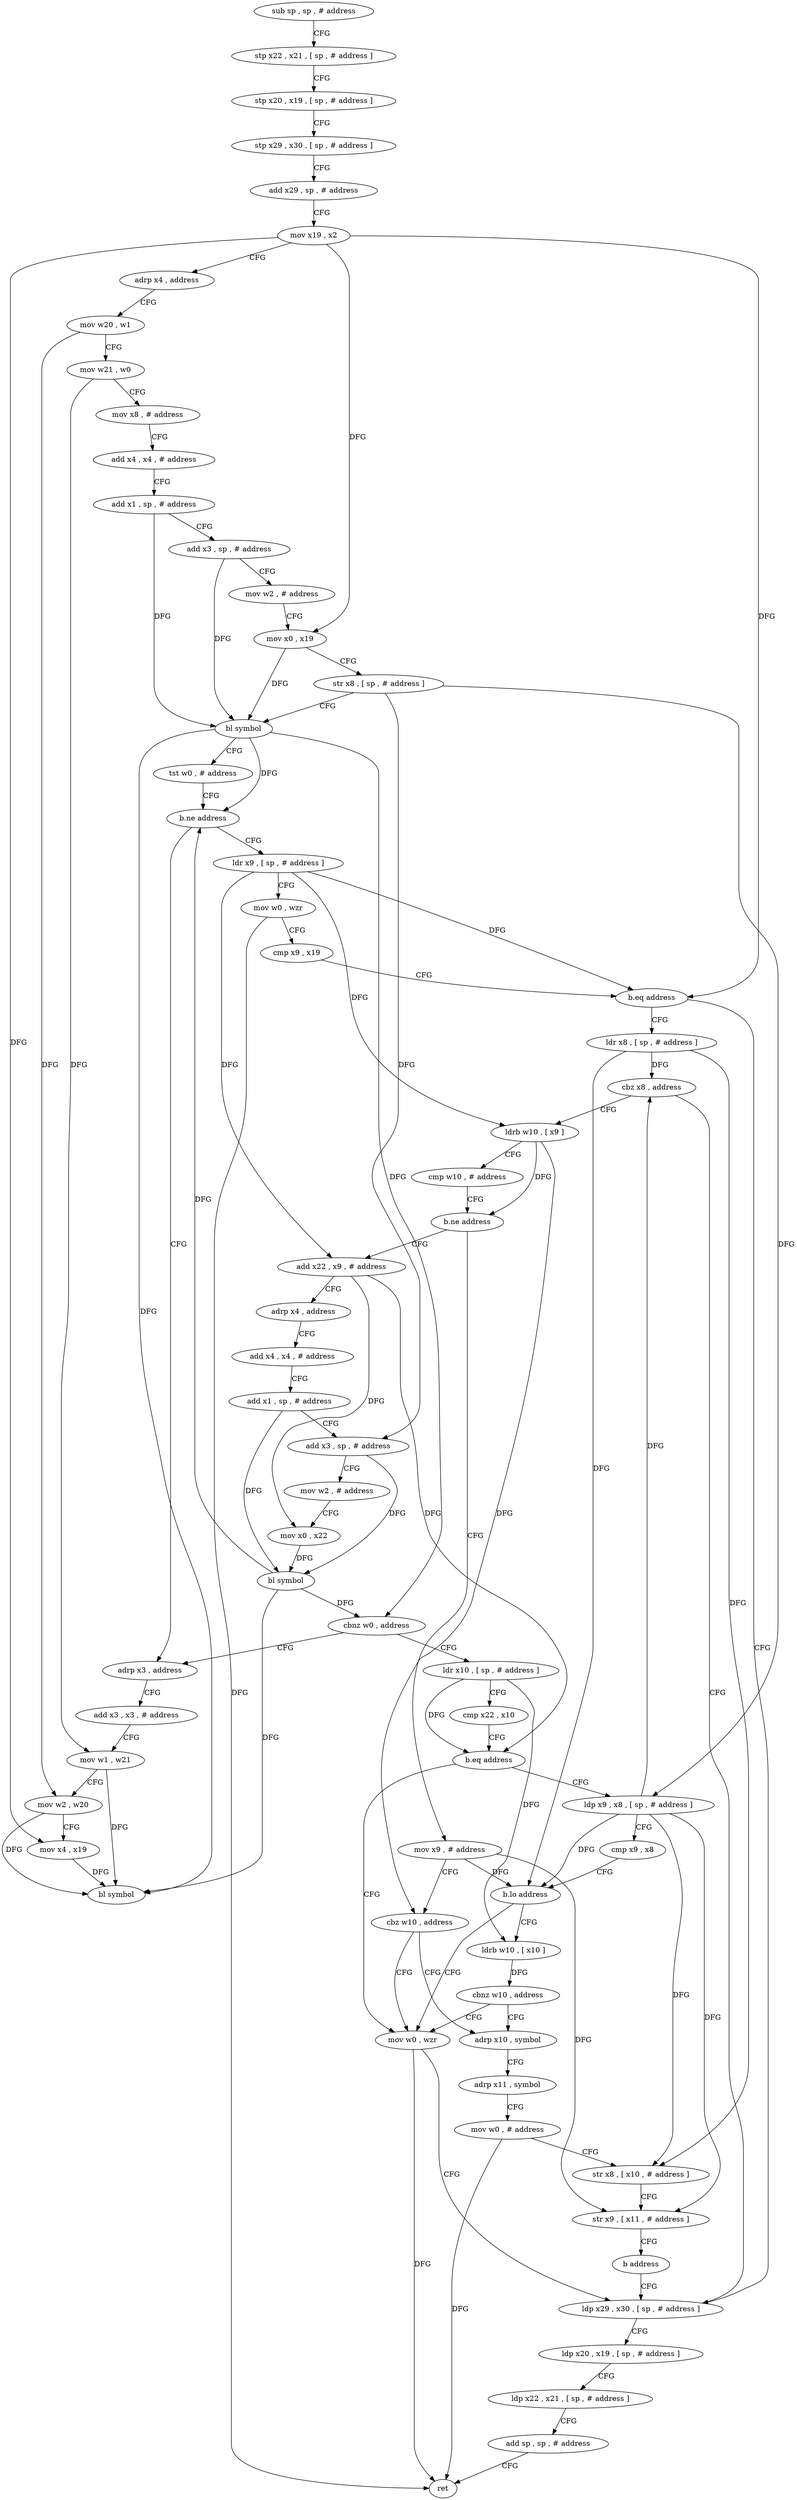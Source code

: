 digraph "func" {
"4204064" [label = "sub sp , sp , # address" ]
"4204068" [label = "stp x22 , x21 , [ sp , # address ]" ]
"4204072" [label = "stp x20 , x19 , [ sp , # address ]" ]
"4204076" [label = "stp x29 , x30 , [ sp , # address ]" ]
"4204080" [label = "add x29 , sp , # address" ]
"4204084" [label = "mov x19 , x2" ]
"4204088" [label = "adrp x4 , address" ]
"4204092" [label = "mov w20 , w1" ]
"4204096" [label = "mov w21 , w0" ]
"4204100" [label = "mov x8 , # address" ]
"4204104" [label = "add x4 , x4 , # address" ]
"4204108" [label = "add x1 , sp , # address" ]
"4204112" [label = "add x3 , sp , # address" ]
"4204116" [label = "mov w2 , # address" ]
"4204120" [label = "mov x0 , x19" ]
"4204124" [label = "str x8 , [ sp , # address ]" ]
"4204128" [label = "bl symbol" ]
"4204132" [label = "tst w0 , # address" ]
"4204136" [label = "b.ne address" ]
"4204300" [label = "adrp x3 , address" ]
"4204140" [label = "ldr x9 , [ sp , # address ]" ]
"4204304" [label = "add x3 , x3 , # address" ]
"4204308" [label = "mov w1 , w21" ]
"4204312" [label = "mov w2 , w20" ]
"4204316" [label = "mov x4 , x19" ]
"4204320" [label = "bl symbol" ]
"4204144" [label = "mov w0 , wzr" ]
"4204148" [label = "cmp x9 , x19" ]
"4204152" [label = "b.eq address" ]
"4204280" [label = "ldp x29 , x30 , [ sp , # address ]" ]
"4204156" [label = "ldr x8 , [ sp , # address ]" ]
"4204284" [label = "ldp x20 , x19 , [ sp , # address ]" ]
"4204288" [label = "ldp x22 , x21 , [ sp , # address ]" ]
"4204292" [label = "add sp , sp , # address" ]
"4204296" [label = "ret" ]
"4204160" [label = "cbz x8 , address" ]
"4204164" [label = "ldrb w10 , [ x9 ]" ]
"4204168" [label = "cmp w10 , # address" ]
"4204172" [label = "b.ne address" ]
"4204268" [label = "mov x9 , # address" ]
"4204176" [label = "add x22 , x9 , # address" ]
"4204272" [label = "cbz w10 , address" ]
"4204244" [label = "adrp x10 , symbol" ]
"4204276" [label = "mov w0 , wzr" ]
"4204180" [label = "adrp x4 , address" ]
"4204184" [label = "add x4 , x4 , # address" ]
"4204188" [label = "add x1 , sp , # address" ]
"4204192" [label = "add x3 , sp , # address" ]
"4204196" [label = "mov w2 , # address" ]
"4204200" [label = "mov x0 , x22" ]
"4204204" [label = "bl symbol" ]
"4204208" [label = "cbnz w0 , address" ]
"4204212" [label = "ldr x10 , [ sp , # address ]" ]
"4204248" [label = "adrp x11 , symbol" ]
"4204252" [label = "mov w0 , # address" ]
"4204256" [label = "str x8 , [ x10 , # address ]" ]
"4204260" [label = "str x9 , [ x11 , # address ]" ]
"4204264" [label = "b address" ]
"4204216" [label = "cmp x22 , x10" ]
"4204220" [label = "b.eq address" ]
"4204224" [label = "ldp x9 , x8 , [ sp , # address ]" ]
"4204228" [label = "cmp x9 , x8" ]
"4204232" [label = "b.lo address" ]
"4204236" [label = "ldrb w10 , [ x10 ]" ]
"4204240" [label = "cbnz w10 , address" ]
"4204064" -> "4204068" [ label = "CFG" ]
"4204068" -> "4204072" [ label = "CFG" ]
"4204072" -> "4204076" [ label = "CFG" ]
"4204076" -> "4204080" [ label = "CFG" ]
"4204080" -> "4204084" [ label = "CFG" ]
"4204084" -> "4204088" [ label = "CFG" ]
"4204084" -> "4204120" [ label = "DFG" ]
"4204084" -> "4204316" [ label = "DFG" ]
"4204084" -> "4204152" [ label = "DFG" ]
"4204088" -> "4204092" [ label = "CFG" ]
"4204092" -> "4204096" [ label = "CFG" ]
"4204092" -> "4204312" [ label = "DFG" ]
"4204096" -> "4204100" [ label = "CFG" ]
"4204096" -> "4204308" [ label = "DFG" ]
"4204100" -> "4204104" [ label = "CFG" ]
"4204104" -> "4204108" [ label = "CFG" ]
"4204108" -> "4204112" [ label = "CFG" ]
"4204108" -> "4204128" [ label = "DFG" ]
"4204112" -> "4204116" [ label = "CFG" ]
"4204112" -> "4204128" [ label = "DFG" ]
"4204116" -> "4204120" [ label = "CFG" ]
"4204120" -> "4204124" [ label = "CFG" ]
"4204120" -> "4204128" [ label = "DFG" ]
"4204124" -> "4204128" [ label = "CFG" ]
"4204124" -> "4204224" [ label = "DFG" ]
"4204124" -> "4204192" [ label = "DFG" ]
"4204128" -> "4204132" [ label = "CFG" ]
"4204128" -> "4204136" [ label = "DFG" ]
"4204128" -> "4204320" [ label = "DFG" ]
"4204128" -> "4204208" [ label = "DFG" ]
"4204132" -> "4204136" [ label = "CFG" ]
"4204136" -> "4204300" [ label = "CFG" ]
"4204136" -> "4204140" [ label = "CFG" ]
"4204300" -> "4204304" [ label = "CFG" ]
"4204140" -> "4204144" [ label = "CFG" ]
"4204140" -> "4204152" [ label = "DFG" ]
"4204140" -> "4204164" [ label = "DFG" ]
"4204140" -> "4204176" [ label = "DFG" ]
"4204304" -> "4204308" [ label = "CFG" ]
"4204308" -> "4204312" [ label = "CFG" ]
"4204308" -> "4204320" [ label = "DFG" ]
"4204312" -> "4204316" [ label = "CFG" ]
"4204312" -> "4204320" [ label = "DFG" ]
"4204316" -> "4204320" [ label = "DFG" ]
"4204144" -> "4204148" [ label = "CFG" ]
"4204144" -> "4204296" [ label = "DFG" ]
"4204148" -> "4204152" [ label = "CFG" ]
"4204152" -> "4204280" [ label = "CFG" ]
"4204152" -> "4204156" [ label = "CFG" ]
"4204280" -> "4204284" [ label = "CFG" ]
"4204156" -> "4204160" [ label = "DFG" ]
"4204156" -> "4204256" [ label = "DFG" ]
"4204156" -> "4204232" [ label = "DFG" ]
"4204284" -> "4204288" [ label = "CFG" ]
"4204288" -> "4204292" [ label = "CFG" ]
"4204292" -> "4204296" [ label = "CFG" ]
"4204160" -> "4204280" [ label = "CFG" ]
"4204160" -> "4204164" [ label = "CFG" ]
"4204164" -> "4204168" [ label = "CFG" ]
"4204164" -> "4204172" [ label = "DFG" ]
"4204164" -> "4204272" [ label = "DFG" ]
"4204168" -> "4204172" [ label = "CFG" ]
"4204172" -> "4204268" [ label = "CFG" ]
"4204172" -> "4204176" [ label = "CFG" ]
"4204268" -> "4204272" [ label = "CFG" ]
"4204268" -> "4204260" [ label = "DFG" ]
"4204268" -> "4204232" [ label = "DFG" ]
"4204176" -> "4204180" [ label = "CFG" ]
"4204176" -> "4204200" [ label = "DFG" ]
"4204176" -> "4204220" [ label = "DFG" ]
"4204272" -> "4204244" [ label = "CFG" ]
"4204272" -> "4204276" [ label = "CFG" ]
"4204244" -> "4204248" [ label = "CFG" ]
"4204276" -> "4204280" [ label = "CFG" ]
"4204276" -> "4204296" [ label = "DFG" ]
"4204180" -> "4204184" [ label = "CFG" ]
"4204184" -> "4204188" [ label = "CFG" ]
"4204188" -> "4204192" [ label = "CFG" ]
"4204188" -> "4204204" [ label = "DFG" ]
"4204192" -> "4204196" [ label = "CFG" ]
"4204192" -> "4204204" [ label = "DFG" ]
"4204196" -> "4204200" [ label = "CFG" ]
"4204200" -> "4204204" [ label = "DFG" ]
"4204204" -> "4204208" [ label = "DFG" ]
"4204204" -> "4204136" [ label = "DFG" ]
"4204204" -> "4204320" [ label = "DFG" ]
"4204208" -> "4204300" [ label = "CFG" ]
"4204208" -> "4204212" [ label = "CFG" ]
"4204212" -> "4204216" [ label = "CFG" ]
"4204212" -> "4204220" [ label = "DFG" ]
"4204212" -> "4204236" [ label = "DFG" ]
"4204248" -> "4204252" [ label = "CFG" ]
"4204252" -> "4204256" [ label = "CFG" ]
"4204252" -> "4204296" [ label = "DFG" ]
"4204256" -> "4204260" [ label = "CFG" ]
"4204260" -> "4204264" [ label = "CFG" ]
"4204264" -> "4204280" [ label = "CFG" ]
"4204216" -> "4204220" [ label = "CFG" ]
"4204220" -> "4204276" [ label = "CFG" ]
"4204220" -> "4204224" [ label = "CFG" ]
"4204224" -> "4204228" [ label = "CFG" ]
"4204224" -> "4204160" [ label = "DFG" ]
"4204224" -> "4204256" [ label = "DFG" ]
"4204224" -> "4204260" [ label = "DFG" ]
"4204224" -> "4204232" [ label = "DFG" ]
"4204228" -> "4204232" [ label = "CFG" ]
"4204232" -> "4204276" [ label = "CFG" ]
"4204232" -> "4204236" [ label = "CFG" ]
"4204236" -> "4204240" [ label = "DFG" ]
"4204240" -> "4204276" [ label = "CFG" ]
"4204240" -> "4204244" [ label = "CFG" ]
}
